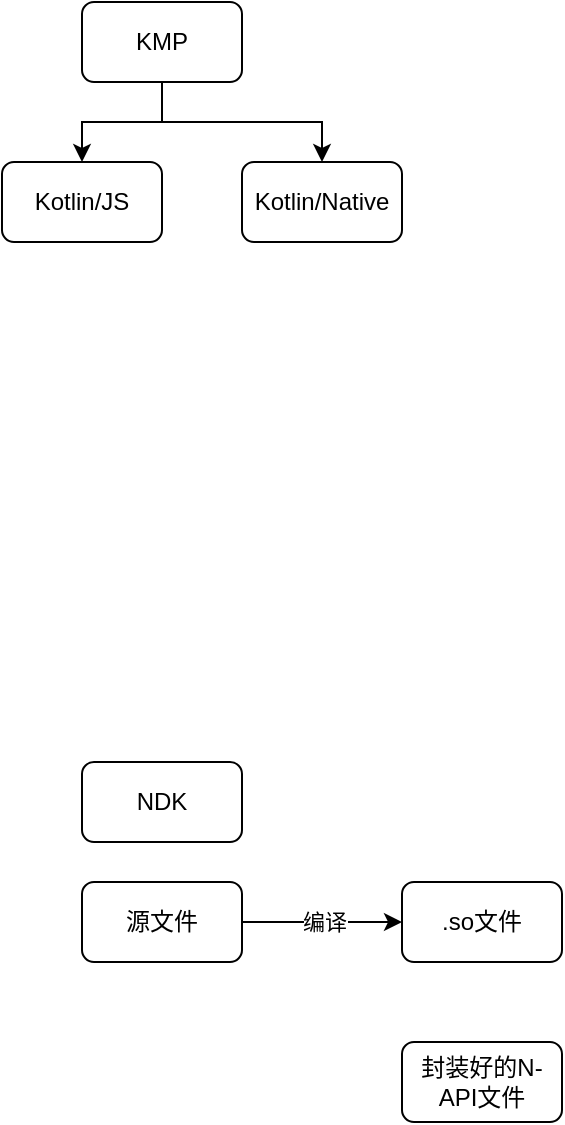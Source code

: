 <mxfile version="28.2.5">
  <diagram name="第 1 页" id="G5vYfgqyF8wtwim_QH4h">
    <mxGraphModel dx="1453" dy="1899" grid="1" gridSize="10" guides="1" tooltips="1" connect="1" arrows="1" fold="1" page="1" pageScale="1" pageWidth="827" pageHeight="1169" math="0" shadow="0">
      <root>
        <mxCell id="0" />
        <mxCell id="1" parent="0" />
        <mxCell id="sq4rVqJTzXjGXJb5YLVv-1" value=".so文件" style="rounded=1;whiteSpace=wrap;html=1;" parent="1" vertex="1">
          <mxGeometry x="280" y="160" width="80" height="40" as="geometry" />
        </mxCell>
        <mxCell id="sq4rVqJTzXjGXJb5YLVv-3" value="" style="edgeStyle=orthogonalEdgeStyle;rounded=0;orthogonalLoop=1;jettySize=auto;html=1;" parent="1" source="sq4rVqJTzXjGXJb5YLVv-2" target="sq4rVqJTzXjGXJb5YLVv-1" edge="1">
          <mxGeometry relative="1" as="geometry" />
        </mxCell>
        <mxCell id="sq4rVqJTzXjGXJb5YLVv-4" value="编译" style="edgeLabel;html=1;align=center;verticalAlign=middle;resizable=0;points=[];" parent="sq4rVqJTzXjGXJb5YLVv-3" vertex="1" connectable="0">
          <mxGeometry x="0.025" y="-2" relative="1" as="geometry">
            <mxPoint y="-2" as="offset" />
          </mxGeometry>
        </mxCell>
        <mxCell id="sq4rVqJTzXjGXJb5YLVv-2" value="源文件" style="rounded=1;whiteSpace=wrap;html=1;" parent="1" vertex="1">
          <mxGeometry x="120" y="160" width="80" height="40" as="geometry" />
        </mxCell>
        <mxCell id="sq4rVqJTzXjGXJb5YLVv-5" value="封装好的N-API文件" style="rounded=1;whiteSpace=wrap;html=1;" parent="1" vertex="1">
          <mxGeometry x="280" y="240" width="80" height="40" as="geometry" />
        </mxCell>
        <mxCell id="A1BAY7PBObOWhtPEf-iT-9" style="edgeStyle=orthogonalEdgeStyle;rounded=0;orthogonalLoop=1;jettySize=auto;html=1;exitX=0.5;exitY=1;exitDx=0;exitDy=0;entryX=0.5;entryY=0;entryDx=0;entryDy=0;" edge="1" parent="1" source="A1BAY7PBObOWhtPEf-iT-1" target="A1BAY7PBObOWhtPEf-iT-4">
          <mxGeometry relative="1" as="geometry" />
        </mxCell>
        <mxCell id="A1BAY7PBObOWhtPEf-iT-10" style="edgeStyle=orthogonalEdgeStyle;rounded=0;orthogonalLoop=1;jettySize=auto;html=1;exitX=0.5;exitY=1;exitDx=0;exitDy=0;entryX=0.5;entryY=0;entryDx=0;entryDy=0;" edge="1" parent="1" source="A1BAY7PBObOWhtPEf-iT-1" target="A1BAY7PBObOWhtPEf-iT-5">
          <mxGeometry relative="1" as="geometry" />
        </mxCell>
        <mxCell id="A1BAY7PBObOWhtPEf-iT-1" value="KMP" style="rounded=1;whiteSpace=wrap;html=1;" vertex="1" parent="1">
          <mxGeometry x="120" y="-280" width="80" height="40" as="geometry" />
        </mxCell>
        <mxCell id="A1BAY7PBObOWhtPEf-iT-2" value="NDK" style="rounded=1;whiteSpace=wrap;html=1;" vertex="1" parent="1">
          <mxGeometry x="120" y="100" width="80" height="40" as="geometry" />
        </mxCell>
        <mxCell id="A1BAY7PBObOWhtPEf-iT-4" value="Kotlin/JS" style="rounded=1;whiteSpace=wrap;html=1;" vertex="1" parent="1">
          <mxGeometry x="80" y="-200" width="80" height="40" as="geometry" />
        </mxCell>
        <mxCell id="A1BAY7PBObOWhtPEf-iT-5" value="Kotlin/Native" style="rounded=1;whiteSpace=wrap;html=1;" vertex="1" parent="1">
          <mxGeometry x="200" y="-200" width="80" height="40" as="geometry" />
        </mxCell>
      </root>
    </mxGraphModel>
  </diagram>
</mxfile>
